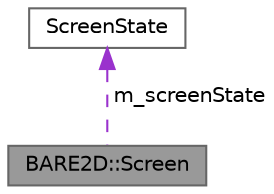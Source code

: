 digraph "BARE2D::Screen"
{
 // INTERACTIVE_SVG=YES
 // LATEX_PDF_SIZE
  bgcolor="transparent";
  edge [fontname=Helvetica,fontsize=10,labelfontname=Helvetica,labelfontsize=10];
  node [fontname=Helvetica,fontsize=10,shape=box,height=0.2,width=0.4];
  Node1 [label="BARE2D::Screen",height=0.2,width=0.4,color="gray40", fillcolor="grey60", style="filled", fontcolor="black",tooltip="This is meant to be a parent for other, app-specific, screen classes, which is essentially where all ..."];
  Node2 -> Node1 [dir="back",color="darkorchid3",style="dashed",label=" m_screenState" ];
  Node2 [label="ScreenState",height=0.2,width=0.4,color="gray40", fillcolor="white", style="filled",tooltip=" "];
}
